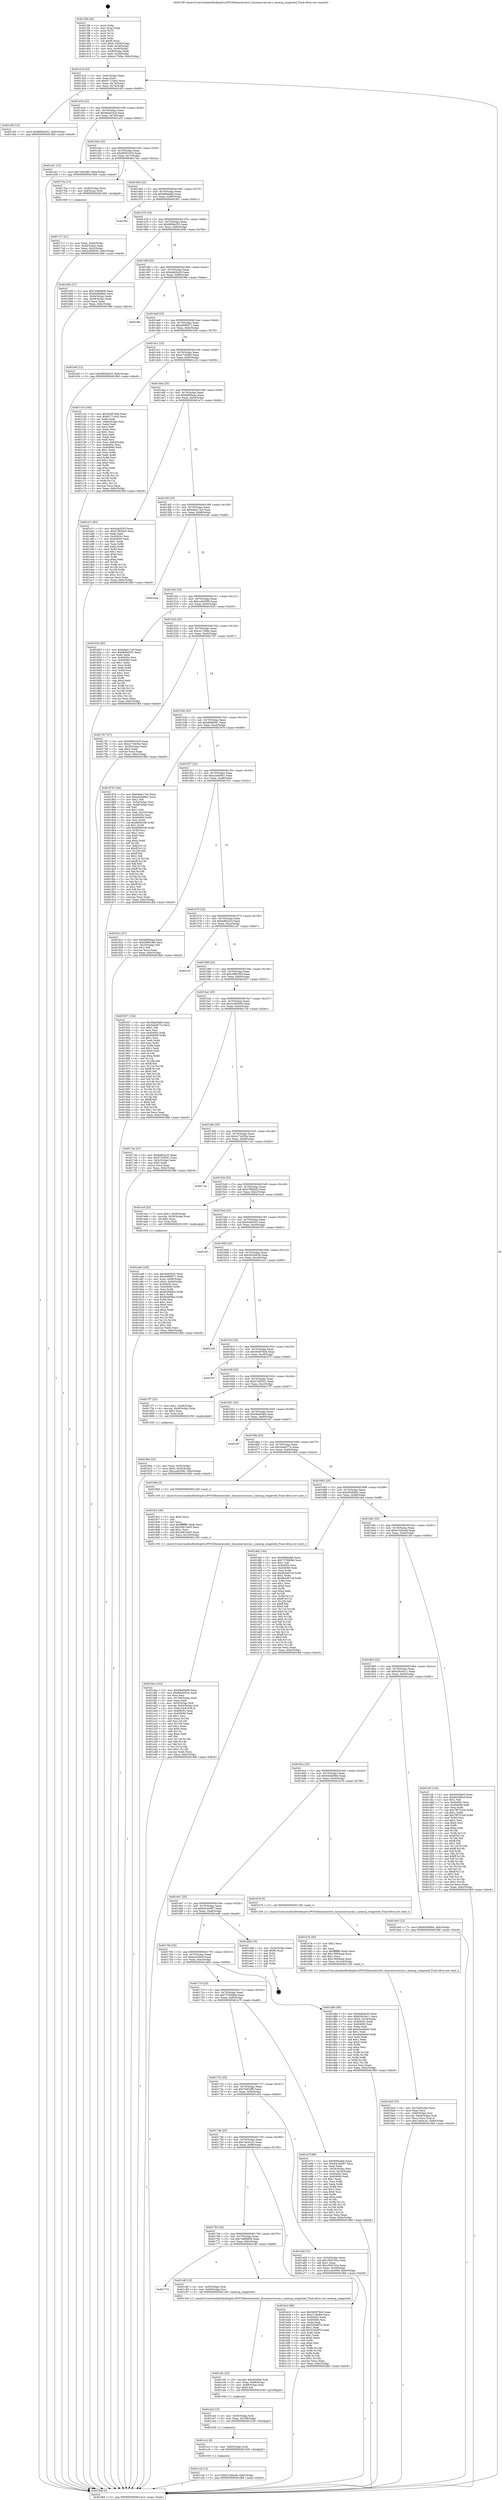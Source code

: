 digraph "0x4013f0" {
  label = "0x4013f0 (/mnt/c/Users/mathe/Desktop/tcc/POCII/binaries/extr_linuxmmvmscan.c_memcg_congested_Final-ollvm.out::main(0))"
  labelloc = "t"
  node[shape=record]

  Entry [label="",width=0.3,height=0.3,shape=circle,fillcolor=black,style=filled]
  "0x40141d" [label="{
     0x40141d [23]\l
     | [instrs]\l
     &nbsp;&nbsp;0x40141d \<+3\>: mov -0x6c(%rbp),%eax\l
     &nbsp;&nbsp;0x401420 \<+2\>: mov %eax,%ecx\l
     &nbsp;&nbsp;0x401422 \<+6\>: sub $0x81715442,%ecx\l
     &nbsp;&nbsp;0x401428 \<+3\>: mov %eax,-0x70(%rbp)\l
     &nbsp;&nbsp;0x40142b \<+3\>: mov %ecx,-0x74(%rbp)\l
     &nbsp;&nbsp;0x40142e \<+6\>: je 0000000000401c83 \<main+0x893\>\l
  }"]
  "0x401c83" [label="{
     0x401c83 [12]\l
     | [instrs]\l
     &nbsp;&nbsp;0x401c83 \<+7\>: movl $0x9808a552,-0x6c(%rbp)\l
     &nbsp;&nbsp;0x401c8a \<+5\>: jmp 0000000000401fb8 \<main+0xbc8\>\l
  }"]
  "0x401434" [label="{
     0x401434 [22]\l
     | [instrs]\l
     &nbsp;&nbsp;0x401434 \<+5\>: jmp 0000000000401439 \<main+0x49\>\l
     &nbsp;&nbsp;0x401439 \<+3\>: mov -0x70(%rbp),%eax\l
     &nbsp;&nbsp;0x40143c \<+5\>: sub $0x8ded35cd,%eax\l
     &nbsp;&nbsp;0x401441 \<+3\>: mov %eax,-0x78(%rbp)\l
     &nbsp;&nbsp;0x401444 \<+6\>: je 0000000000401a51 \<main+0x661\>\l
  }"]
  Exit [label="",width=0.3,height=0.3,shape=circle,fillcolor=black,style=filled,peripheries=2]
  "0x401a51" [label="{
     0x401a51 [12]\l
     | [instrs]\l
     &nbsp;&nbsp;0x401a51 \<+7\>: movl $0x7b832ff5,-0x6c(%rbp)\l
     &nbsp;&nbsp;0x401a58 \<+5\>: jmp 0000000000401fb8 \<main+0xbc8\>\l
  }"]
  "0x40144a" [label="{
     0x40144a [22]\l
     | [instrs]\l
     &nbsp;&nbsp;0x40144a \<+5\>: jmp 000000000040144f \<main+0x5f\>\l
     &nbsp;&nbsp;0x40144f \<+3\>: mov -0x70(%rbp),%eax\l
     &nbsp;&nbsp;0x401452 \<+5\>: sub $0x90001025,%eax\l
     &nbsp;&nbsp;0x401457 \<+3\>: mov %eax,-0x7c(%rbp)\l
     &nbsp;&nbsp;0x40145a \<+6\>: je 00000000004017ba \<main+0x3ca\>\l
  }"]
  "0x401ccb" [label="{
     0x401ccb [12]\l
     | [instrs]\l
     &nbsp;&nbsp;0x401ccb \<+7\>: movl $0x613d5ea6,-0x6c(%rbp)\l
     &nbsp;&nbsp;0x401cd2 \<+5\>: jmp 0000000000401fb8 \<main+0xbc8\>\l
  }"]
  "0x4017ba" [label="{
     0x4017ba [13]\l
     | [instrs]\l
     &nbsp;&nbsp;0x4017ba \<+4\>: mov -0x40(%rbp),%rax\l
     &nbsp;&nbsp;0x4017be \<+4\>: mov 0x8(%rax),%rdi\l
     &nbsp;&nbsp;0x4017c2 \<+5\>: call 0000000000401060 \<atoi@plt\>\l
     | [calls]\l
     &nbsp;&nbsp;0x401060 \{1\} (unknown)\l
  }"]
  "0x401460" [label="{
     0x401460 [22]\l
     | [instrs]\l
     &nbsp;&nbsp;0x401460 \<+5\>: jmp 0000000000401465 \<main+0x75\>\l
     &nbsp;&nbsp;0x401465 \<+3\>: mov -0x70(%rbp),%eax\l
     &nbsp;&nbsp;0x401468 \<+5\>: sub $0x9084afab,%eax\l
     &nbsp;&nbsp;0x40146d \<+3\>: mov %eax,-0x80(%rbp)\l
     &nbsp;&nbsp;0x401470 \<+6\>: je 0000000000401fb1 \<main+0xbc1\>\l
  }"]
  "0x401cc2" [label="{
     0x401cc2 [9]\l
     | [instrs]\l
     &nbsp;&nbsp;0x401cc2 \<+4\>: mov -0x60(%rbp),%rdi\l
     &nbsp;&nbsp;0x401cc6 \<+5\>: call 0000000000401030 \<free@plt\>\l
     | [calls]\l
     &nbsp;&nbsp;0x401030 \{1\} (unknown)\l
  }"]
  "0x401fb1" [label="{
     0x401fb1\l
  }", style=dashed]
  "0x401476" [label="{
     0x401476 [25]\l
     | [instrs]\l
     &nbsp;&nbsp;0x401476 \<+5\>: jmp 000000000040147b \<main+0x8b\>\l
     &nbsp;&nbsp;0x40147b \<+3\>: mov -0x70(%rbp),%eax\l
     &nbsp;&nbsp;0x40147e \<+5\>: sub $0x9808a552,%eax\l
     &nbsp;&nbsp;0x401483 \<+6\>: mov %eax,-0x84(%rbp)\l
     &nbsp;&nbsp;0x401489 \<+6\>: je 0000000000401b5b \<main+0x76b\>\l
  }"]
  "0x401cb3" [label="{
     0x401cb3 [15]\l
     | [instrs]\l
     &nbsp;&nbsp;0x401cb3 \<+4\>: mov -0x50(%rbp),%rdi\l
     &nbsp;&nbsp;0x401cb7 \<+6\>: mov %eax,-0x108(%rbp)\l
     &nbsp;&nbsp;0x401cbd \<+5\>: call 0000000000401030 \<free@plt\>\l
     | [calls]\l
     &nbsp;&nbsp;0x401030 \{1\} (unknown)\l
  }"]
  "0x401b5b" [label="{
     0x401b5b [27]\l
     | [instrs]\l
     &nbsp;&nbsp;0x401b5b \<+5\>: mov $0x7ed96808,%eax\l
     &nbsp;&nbsp;0x401b60 \<+5\>: mov $0x6448d8b0,%ecx\l
     &nbsp;&nbsp;0x401b65 \<+3\>: mov -0x64(%rbp),%edx\l
     &nbsp;&nbsp;0x401b68 \<+3\>: cmp -0x58(%rbp),%edx\l
     &nbsp;&nbsp;0x401b6b \<+3\>: cmovl %ecx,%eax\l
     &nbsp;&nbsp;0x401b6e \<+3\>: mov %eax,-0x6c(%rbp)\l
     &nbsp;&nbsp;0x401b71 \<+5\>: jmp 0000000000401fb8 \<main+0xbc8\>\l
  }"]
  "0x40148f" [label="{
     0x40148f [25]\l
     | [instrs]\l
     &nbsp;&nbsp;0x40148f \<+5\>: jmp 0000000000401494 \<main+0xa4\>\l
     &nbsp;&nbsp;0x401494 \<+3\>: mov -0x70(%rbp),%eax\l
     &nbsp;&nbsp;0x401497 \<+5\>: sub $0x9a82fa30,%eax\l
     &nbsp;&nbsp;0x40149c \<+6\>: mov %eax,-0x88(%rbp)\l
     &nbsp;&nbsp;0x4014a2 \<+6\>: je 0000000000401f9e \<main+0xbae\>\l
  }"]
  "0x401c9c" [label="{
     0x401c9c [23]\l
     | [instrs]\l
     &nbsp;&nbsp;0x401c9c \<+10\>: movabs $0x4020b6,%rdi\l
     &nbsp;&nbsp;0x401ca6 \<+3\>: mov %eax,-0x68(%rbp)\l
     &nbsp;&nbsp;0x401ca9 \<+3\>: mov -0x68(%rbp),%esi\l
     &nbsp;&nbsp;0x401cac \<+2\>: mov $0x0,%al\l
     &nbsp;&nbsp;0x401cae \<+5\>: call 0000000000401040 \<printf@plt\>\l
     | [calls]\l
     &nbsp;&nbsp;0x401040 \{1\} (unknown)\l
  }"]
  "0x401f9e" [label="{
     0x401f9e\l
  }", style=dashed]
  "0x4014a8" [label="{
     0x4014a8 [25]\l
     | [instrs]\l
     &nbsp;&nbsp;0x4014a8 \<+5\>: jmp 00000000004014ad \<main+0xbd\>\l
     &nbsp;&nbsp;0x4014ad \<+3\>: mov -0x70(%rbp),%eax\l
     &nbsp;&nbsp;0x4014b0 \<+5\>: sub $0xa0f06971,%eax\l
     &nbsp;&nbsp;0x4014b5 \<+6\>: mov %eax,-0x8c(%rbp)\l
     &nbsp;&nbsp;0x4014bb \<+6\>: je 0000000000401b4f \<main+0x75f\>\l
  }"]
  "0x40177d" [label="{
     0x40177d\l
  }", style=dashed]
  "0x401b4f" [label="{
     0x401b4f [12]\l
     | [instrs]\l
     &nbsp;&nbsp;0x401b4f \<+7\>: movl $0x9808a552,-0x6c(%rbp)\l
     &nbsp;&nbsp;0x401b56 \<+5\>: jmp 0000000000401fb8 \<main+0xbc8\>\l
  }"]
  "0x4014c1" [label="{
     0x4014c1 [25]\l
     | [instrs]\l
     &nbsp;&nbsp;0x4014c1 \<+5\>: jmp 00000000004014c6 \<main+0xd6\>\l
     &nbsp;&nbsp;0x4014c6 \<+3\>: mov -0x70(%rbp),%eax\l
     &nbsp;&nbsp;0x4014c9 \<+5\>: sub $0xa719ef64,%eax\l
     &nbsp;&nbsp;0x4014ce \<+6\>: mov %eax,-0x90(%rbp)\l
     &nbsp;&nbsp;0x4014d4 \<+6\>: je 0000000000401c1b \<main+0x82b\>\l
  }"]
  "0x401c8f" [label="{
     0x401c8f [13]\l
     | [instrs]\l
     &nbsp;&nbsp;0x401c8f \<+4\>: mov -0x50(%rbp),%rdi\l
     &nbsp;&nbsp;0x401c93 \<+4\>: mov -0x60(%rbp),%rsi\l
     &nbsp;&nbsp;0x401c97 \<+5\>: call 00000000004013e0 \<memcg_congested\>\l
     | [calls]\l
     &nbsp;&nbsp;0x4013e0 \{1\} (/mnt/c/Users/mathe/Desktop/tcc/POCII/binaries/extr_linuxmmvmscan.c_memcg_congested_Final-ollvm.out::memcg_congested)\l
  }"]
  "0x401c1b" [label="{
     0x401c1b [104]\l
     | [instrs]\l
     &nbsp;&nbsp;0x401c1b \<+5\>: mov $0x563878d4,%eax\l
     &nbsp;&nbsp;0x401c20 \<+5\>: mov $0x81715442,%ecx\l
     &nbsp;&nbsp;0x401c25 \<+2\>: xor %edx,%edx\l
     &nbsp;&nbsp;0x401c27 \<+3\>: mov -0x64(%rbp),%esi\l
     &nbsp;&nbsp;0x401c2a \<+2\>: mov %edx,%edi\l
     &nbsp;&nbsp;0x401c2c \<+2\>: sub %esi,%edi\l
     &nbsp;&nbsp;0x401c2e \<+2\>: mov %edx,%esi\l
     &nbsp;&nbsp;0x401c30 \<+3\>: sub $0x1,%esi\l
     &nbsp;&nbsp;0x401c33 \<+2\>: add %esi,%edi\l
     &nbsp;&nbsp;0x401c35 \<+2\>: mov %edx,%esi\l
     &nbsp;&nbsp;0x401c37 \<+2\>: sub %edi,%esi\l
     &nbsp;&nbsp;0x401c39 \<+3\>: mov %esi,-0x64(%rbp)\l
     &nbsp;&nbsp;0x401c3c \<+7\>: mov 0x40405c,%esi\l
     &nbsp;&nbsp;0x401c43 \<+7\>: mov 0x404060,%edi\l
     &nbsp;&nbsp;0x401c4a \<+3\>: sub $0x1,%edx\l
     &nbsp;&nbsp;0x401c4d \<+3\>: mov %esi,%r8d\l
     &nbsp;&nbsp;0x401c50 \<+3\>: add %edx,%r8d\l
     &nbsp;&nbsp;0x401c53 \<+4\>: imul %r8d,%esi\l
     &nbsp;&nbsp;0x401c57 \<+3\>: and $0x1,%esi\l
     &nbsp;&nbsp;0x401c5a \<+3\>: cmp $0x0,%esi\l
     &nbsp;&nbsp;0x401c5d \<+4\>: sete %r9b\l
     &nbsp;&nbsp;0x401c61 \<+3\>: cmp $0xa,%edi\l
     &nbsp;&nbsp;0x401c64 \<+4\>: setl %r10b\l
     &nbsp;&nbsp;0x401c68 \<+3\>: mov %r9b,%r11b\l
     &nbsp;&nbsp;0x401c6b \<+3\>: and %r10b,%r11b\l
     &nbsp;&nbsp;0x401c6e \<+3\>: xor %r10b,%r9b\l
     &nbsp;&nbsp;0x401c71 \<+3\>: or %r9b,%r11b\l
     &nbsp;&nbsp;0x401c74 \<+4\>: test $0x1,%r11b\l
     &nbsp;&nbsp;0x401c78 \<+3\>: cmovne %ecx,%eax\l
     &nbsp;&nbsp;0x401c7b \<+3\>: mov %eax,-0x6c(%rbp)\l
     &nbsp;&nbsp;0x401c7e \<+5\>: jmp 0000000000401fb8 \<main+0xbc8\>\l
  }"]
  "0x4014da" [label="{
     0x4014da [25]\l
     | [instrs]\l
     &nbsp;&nbsp;0x4014da \<+5\>: jmp 00000000004014df \<main+0xef\>\l
     &nbsp;&nbsp;0x4014df \<+3\>: mov -0x70(%rbp),%eax\l
     &nbsp;&nbsp;0x4014e2 \<+5\>: sub $0xb6f59aaa,%eax\l
     &nbsp;&nbsp;0x4014e7 \<+6\>: mov %eax,-0x94(%rbp)\l
     &nbsp;&nbsp;0x4014ed \<+6\>: je 0000000000401a7c \<main+0x68c\>\l
  }"]
  "0x401764" [label="{
     0x401764 [25]\l
     | [instrs]\l
     &nbsp;&nbsp;0x401764 \<+5\>: jmp 0000000000401769 \<main+0x379\>\l
     &nbsp;&nbsp;0x401769 \<+3\>: mov -0x70(%rbp),%eax\l
     &nbsp;&nbsp;0x40176c \<+5\>: sub $0x7ed96808,%eax\l
     &nbsp;&nbsp;0x401771 \<+6\>: mov %eax,-0xfc(%rbp)\l
     &nbsp;&nbsp;0x401777 \<+6\>: je 0000000000401c8f \<main+0x89f\>\l
  }"]
  "0x401a7c" [label="{
     0x401a7c [83]\l
     | [instrs]\l
     &nbsp;&nbsp;0x401a7c \<+5\>: mov $0x4c8cf243,%eax\l
     &nbsp;&nbsp;0x401a81 \<+5\>: mov $0x47f820d3,%ecx\l
     &nbsp;&nbsp;0x401a86 \<+2\>: xor %edx,%edx\l
     &nbsp;&nbsp;0x401a88 \<+7\>: mov 0x40405c,%esi\l
     &nbsp;&nbsp;0x401a8f \<+7\>: mov 0x404060,%edi\l
     &nbsp;&nbsp;0x401a96 \<+3\>: sub $0x1,%edx\l
     &nbsp;&nbsp;0x401a99 \<+3\>: mov %esi,%r8d\l
     &nbsp;&nbsp;0x401a9c \<+3\>: add %edx,%r8d\l
     &nbsp;&nbsp;0x401a9f \<+4\>: imul %r8d,%esi\l
     &nbsp;&nbsp;0x401aa3 \<+3\>: and $0x1,%esi\l
     &nbsp;&nbsp;0x401aa6 \<+3\>: cmp $0x0,%esi\l
     &nbsp;&nbsp;0x401aa9 \<+4\>: sete %r9b\l
     &nbsp;&nbsp;0x401aad \<+3\>: cmp $0xa,%edi\l
     &nbsp;&nbsp;0x401ab0 \<+4\>: setl %r10b\l
     &nbsp;&nbsp;0x401ab4 \<+3\>: mov %r9b,%r11b\l
     &nbsp;&nbsp;0x401ab7 \<+3\>: and %r10b,%r11b\l
     &nbsp;&nbsp;0x401aba \<+3\>: xor %r10b,%r9b\l
     &nbsp;&nbsp;0x401abd \<+3\>: or %r9b,%r11b\l
     &nbsp;&nbsp;0x401ac0 \<+4\>: test $0x1,%r11b\l
     &nbsp;&nbsp;0x401ac4 \<+3\>: cmovne %ecx,%eax\l
     &nbsp;&nbsp;0x401ac7 \<+3\>: mov %eax,-0x6c(%rbp)\l
     &nbsp;&nbsp;0x401aca \<+5\>: jmp 0000000000401fb8 \<main+0xbc8\>\l
  }"]
  "0x4014f3" [label="{
     0x4014f3 [25]\l
     | [instrs]\l
     &nbsp;&nbsp;0x4014f3 \<+5\>: jmp 00000000004014f8 \<main+0x108\>\l
     &nbsp;&nbsp;0x4014f8 \<+3\>: mov -0x70(%rbp),%eax\l
     &nbsp;&nbsp;0x4014fb \<+5\>: sub $0xbdeb17a0,%eax\l
     &nbsp;&nbsp;0x401500 \<+6\>: mov %eax,-0x98(%rbp)\l
     &nbsp;&nbsp;0x401506 \<+6\>: je 0000000000401eeb \<main+0xafb\>\l
  }"]
  "0x401bc3" [label="{
     0x401bc3 [88]\l
     | [instrs]\l
     &nbsp;&nbsp;0x401bc3 \<+5\>: mov $0x563878d4,%eax\l
     &nbsp;&nbsp;0x401bc8 \<+5\>: mov $0xa719ef64,%ecx\l
     &nbsp;&nbsp;0x401bcd \<+7\>: mov 0x40405c,%edx\l
     &nbsp;&nbsp;0x401bd4 \<+7\>: mov 0x404060,%esi\l
     &nbsp;&nbsp;0x401bdb \<+2\>: mov %edx,%edi\l
     &nbsp;&nbsp;0x401bdd \<+6\>: sub $0x525b8f76,%edi\l
     &nbsp;&nbsp;0x401be3 \<+3\>: sub $0x1,%edi\l
     &nbsp;&nbsp;0x401be6 \<+6\>: add $0x525b8f76,%edi\l
     &nbsp;&nbsp;0x401bec \<+3\>: imul %edi,%edx\l
     &nbsp;&nbsp;0x401bef \<+3\>: and $0x1,%edx\l
     &nbsp;&nbsp;0x401bf2 \<+3\>: cmp $0x0,%edx\l
     &nbsp;&nbsp;0x401bf5 \<+4\>: sete %r8b\l
     &nbsp;&nbsp;0x401bf9 \<+3\>: cmp $0xa,%esi\l
     &nbsp;&nbsp;0x401bfc \<+4\>: setl %r9b\l
     &nbsp;&nbsp;0x401c00 \<+3\>: mov %r8b,%r10b\l
     &nbsp;&nbsp;0x401c03 \<+3\>: and %r9b,%r10b\l
     &nbsp;&nbsp;0x401c06 \<+3\>: xor %r9b,%r8b\l
     &nbsp;&nbsp;0x401c09 \<+3\>: or %r8b,%r10b\l
     &nbsp;&nbsp;0x401c0c \<+4\>: test $0x1,%r10b\l
     &nbsp;&nbsp;0x401c10 \<+3\>: cmovne %ecx,%eax\l
     &nbsp;&nbsp;0x401c13 \<+3\>: mov %eax,-0x6c(%rbp)\l
     &nbsp;&nbsp;0x401c16 \<+5\>: jmp 0000000000401fb8 \<main+0xbc8\>\l
  }"]
  "0x401eeb" [label="{
     0x401eeb\l
  }", style=dashed]
  "0x40150c" [label="{
     0x40150c [25]\l
     | [instrs]\l
     &nbsp;&nbsp;0x40150c \<+5\>: jmp 0000000000401511 \<main+0x121\>\l
     &nbsp;&nbsp;0x401511 \<+3\>: mov -0x70(%rbp),%eax\l
     &nbsp;&nbsp;0x401514 \<+5\>: sub $0xcceb3090,%eax\l
     &nbsp;&nbsp;0x401519 \<+6\>: mov %eax,-0x9c(%rbp)\l
     &nbsp;&nbsp;0x40151f \<+6\>: je 0000000000401825 \<main+0x435\>\l
  }"]
  "0x401ba3" [label="{
     0x401ba3 [32]\l
     | [instrs]\l
     &nbsp;&nbsp;0x401ba3 \<+6\>: mov -0x104(%rbp),%ecx\l
     &nbsp;&nbsp;0x401ba9 \<+3\>: imul %eax,%ecx\l
     &nbsp;&nbsp;0x401bac \<+4\>: mov -0x60(%rbp),%rsi\l
     &nbsp;&nbsp;0x401bb0 \<+4\>: movslq -0x64(%rbp),%rdi\l
     &nbsp;&nbsp;0x401bb4 \<+3\>: mov %ecx,(%rsi,%rdi,4)\l
     &nbsp;&nbsp;0x401bb7 \<+7\>: movl $0x7eb3e1fc,-0x6c(%rbp)\l
     &nbsp;&nbsp;0x401bbe \<+5\>: jmp 0000000000401fb8 \<main+0xbc8\>\l
  }"]
  "0x401825" [label="{
     0x401825 [83]\l
     | [instrs]\l
     &nbsp;&nbsp;0x401825 \<+5\>: mov $0xbdeb17a0,%eax\l
     &nbsp;&nbsp;0x40182a \<+5\>: mov $0xdb8ef391,%ecx\l
     &nbsp;&nbsp;0x40182f \<+2\>: xor %edx,%edx\l
     &nbsp;&nbsp;0x401831 \<+7\>: mov 0x40405c,%esi\l
     &nbsp;&nbsp;0x401838 \<+7\>: mov 0x404060,%edi\l
     &nbsp;&nbsp;0x40183f \<+3\>: sub $0x1,%edx\l
     &nbsp;&nbsp;0x401842 \<+3\>: mov %esi,%r8d\l
     &nbsp;&nbsp;0x401845 \<+3\>: add %edx,%r8d\l
     &nbsp;&nbsp;0x401848 \<+4\>: imul %r8d,%esi\l
     &nbsp;&nbsp;0x40184c \<+3\>: and $0x1,%esi\l
     &nbsp;&nbsp;0x40184f \<+3\>: cmp $0x0,%esi\l
     &nbsp;&nbsp;0x401852 \<+4\>: sete %r9b\l
     &nbsp;&nbsp;0x401856 \<+3\>: cmp $0xa,%edi\l
     &nbsp;&nbsp;0x401859 \<+4\>: setl %r10b\l
     &nbsp;&nbsp;0x40185d \<+3\>: mov %r9b,%r11b\l
     &nbsp;&nbsp;0x401860 \<+3\>: and %r10b,%r11b\l
     &nbsp;&nbsp;0x401863 \<+3\>: xor %r10b,%r9b\l
     &nbsp;&nbsp;0x401866 \<+3\>: or %r9b,%r11b\l
     &nbsp;&nbsp;0x401869 \<+4\>: test $0x1,%r11b\l
     &nbsp;&nbsp;0x40186d \<+3\>: cmovne %ecx,%eax\l
     &nbsp;&nbsp;0x401870 \<+3\>: mov %eax,-0x6c(%rbp)\l
     &nbsp;&nbsp;0x401873 \<+5\>: jmp 0000000000401fb8 \<main+0xbc8\>\l
  }"]
  "0x401525" [label="{
     0x401525 [25]\l
     | [instrs]\l
     &nbsp;&nbsp;0x401525 \<+5\>: jmp 000000000040152a \<main+0x13a\>\l
     &nbsp;&nbsp;0x40152a \<+3\>: mov -0x70(%rbp),%eax\l
     &nbsp;&nbsp;0x40152d \<+5\>: sub $0xce176fde,%eax\l
     &nbsp;&nbsp;0x401532 \<+6\>: mov %eax,-0xa0(%rbp)\l
     &nbsp;&nbsp;0x401538 \<+6\>: je 0000000000401787 \<main+0x397\>\l
  }"]
  "0x401b7b" [label="{
     0x401b7b [40]\l
     | [instrs]\l
     &nbsp;&nbsp;0x401b7b \<+5\>: mov $0x2,%ecx\l
     &nbsp;&nbsp;0x401b80 \<+1\>: cltd\l
     &nbsp;&nbsp;0x401b81 \<+2\>: idiv %ecx\l
     &nbsp;&nbsp;0x401b83 \<+6\>: imul $0xfffffffe,%edx,%ecx\l
     &nbsp;&nbsp;0x401b89 \<+6\>: add $0x15694ead,%ecx\l
     &nbsp;&nbsp;0x401b8f \<+3\>: add $0x1,%ecx\l
     &nbsp;&nbsp;0x401b92 \<+6\>: sub $0x15694ead,%ecx\l
     &nbsp;&nbsp;0x401b98 \<+6\>: mov %ecx,-0x104(%rbp)\l
     &nbsp;&nbsp;0x401b9e \<+5\>: call 0000000000401160 \<next_i\>\l
     | [calls]\l
     &nbsp;&nbsp;0x401160 \{1\} (/mnt/c/Users/mathe/Desktop/tcc/POCII/binaries/extr_linuxmmvmscan.c_memcg_congested_Final-ollvm.out::next_i)\l
  }"]
  "0x401787" [label="{
     0x401787 [27]\l
     | [instrs]\l
     &nbsp;&nbsp;0x401787 \<+5\>: mov $0x90001025,%eax\l
     &nbsp;&nbsp;0x40178c \<+5\>: mov $0x4174935e,%ecx\l
     &nbsp;&nbsp;0x401791 \<+3\>: mov -0x30(%rbp),%edx\l
     &nbsp;&nbsp;0x401794 \<+3\>: cmp $0x2,%edx\l
     &nbsp;&nbsp;0x401797 \<+3\>: cmovne %ecx,%eax\l
     &nbsp;&nbsp;0x40179a \<+3\>: mov %eax,-0x6c(%rbp)\l
     &nbsp;&nbsp;0x40179d \<+5\>: jmp 0000000000401fb8 \<main+0xbc8\>\l
  }"]
  "0x40153e" [label="{
     0x40153e [25]\l
     | [instrs]\l
     &nbsp;&nbsp;0x40153e \<+5\>: jmp 0000000000401543 \<main+0x153\>\l
     &nbsp;&nbsp;0x401543 \<+3\>: mov -0x70(%rbp),%eax\l
     &nbsp;&nbsp;0x401546 \<+5\>: sub $0xdb8ef391,%eax\l
     &nbsp;&nbsp;0x40154b \<+6\>: mov %eax,-0xa4(%rbp)\l
     &nbsp;&nbsp;0x401551 \<+6\>: je 0000000000401878 \<main+0x488\>\l
  }"]
  "0x401fb8" [label="{
     0x401fb8 [5]\l
     | [instrs]\l
     &nbsp;&nbsp;0x401fb8 \<+5\>: jmp 000000000040141d \<main+0x2d\>\l
  }"]
  "0x4013f0" [label="{
     0x4013f0 [45]\l
     | [instrs]\l
     &nbsp;&nbsp;0x4013f0 \<+1\>: push %rbp\l
     &nbsp;&nbsp;0x4013f1 \<+3\>: mov %rsp,%rbp\l
     &nbsp;&nbsp;0x4013f4 \<+2\>: push %r15\l
     &nbsp;&nbsp;0x4013f6 \<+2\>: push %r14\l
     &nbsp;&nbsp;0x4013f8 \<+2\>: push %r12\l
     &nbsp;&nbsp;0x4013fa \<+1\>: push %rbx\l
     &nbsp;&nbsp;0x4013fb \<+7\>: sub $0xf0,%rsp\l
     &nbsp;&nbsp;0x401402 \<+7\>: movl $0x0,-0x34(%rbp)\l
     &nbsp;&nbsp;0x401409 \<+3\>: mov %edi,-0x38(%rbp)\l
     &nbsp;&nbsp;0x40140c \<+4\>: mov %rsi,-0x40(%rbp)\l
     &nbsp;&nbsp;0x401410 \<+3\>: mov -0x38(%rbp),%edi\l
     &nbsp;&nbsp;0x401413 \<+3\>: mov %edi,-0x30(%rbp)\l
     &nbsp;&nbsp;0x401416 \<+7\>: movl $0xce176fde,-0x6c(%rbp)\l
  }"]
  "0x4017c7" [label="{
     0x4017c7 [21]\l
     | [instrs]\l
     &nbsp;&nbsp;0x4017c7 \<+3\>: mov %eax,-0x44(%rbp)\l
     &nbsp;&nbsp;0x4017ca \<+3\>: mov -0x44(%rbp),%eax\l
     &nbsp;&nbsp;0x4017cd \<+3\>: mov %eax,-0x2c(%rbp)\l
     &nbsp;&nbsp;0x4017d0 \<+7\>: movl $0x2cd50030,-0x6c(%rbp)\l
     &nbsp;&nbsp;0x4017d7 \<+5\>: jmp 0000000000401fb8 \<main+0xbc8\>\l
  }"]
  "0x401ae6" [label="{
     0x401ae6 [105]\l
     | [instrs]\l
     &nbsp;&nbsp;0x401ae6 \<+5\>: mov $0x4c8cf243,%ecx\l
     &nbsp;&nbsp;0x401aeb \<+5\>: mov $0xa0f06971,%edx\l
     &nbsp;&nbsp;0x401af0 \<+4\>: mov %rax,-0x60(%rbp)\l
     &nbsp;&nbsp;0x401af4 \<+7\>: movl $0x0,-0x64(%rbp)\l
     &nbsp;&nbsp;0x401afb \<+7\>: mov 0x40405c,%esi\l
     &nbsp;&nbsp;0x401b02 \<+8\>: mov 0x404060,%r8d\l
     &nbsp;&nbsp;0x401b0a \<+3\>: mov %esi,%r9d\l
     &nbsp;&nbsp;0x401b0d \<+7\>: add $0x83490fe2,%r9d\l
     &nbsp;&nbsp;0x401b14 \<+4\>: sub $0x1,%r9d\l
     &nbsp;&nbsp;0x401b18 \<+7\>: sub $0x83490fe2,%r9d\l
     &nbsp;&nbsp;0x401b1f \<+4\>: imul %r9d,%esi\l
     &nbsp;&nbsp;0x401b23 \<+3\>: and $0x1,%esi\l
     &nbsp;&nbsp;0x401b26 \<+3\>: cmp $0x0,%esi\l
     &nbsp;&nbsp;0x401b29 \<+4\>: sete %r10b\l
     &nbsp;&nbsp;0x401b2d \<+4\>: cmp $0xa,%r8d\l
     &nbsp;&nbsp;0x401b31 \<+4\>: setl %r11b\l
     &nbsp;&nbsp;0x401b35 \<+3\>: mov %r10b,%bl\l
     &nbsp;&nbsp;0x401b38 \<+3\>: and %r11b,%bl\l
     &nbsp;&nbsp;0x401b3b \<+3\>: xor %r11b,%r10b\l
     &nbsp;&nbsp;0x401b3e \<+3\>: or %r10b,%bl\l
     &nbsp;&nbsp;0x401b41 \<+3\>: test $0x1,%bl\l
     &nbsp;&nbsp;0x401b44 \<+3\>: cmovne %edx,%ecx\l
     &nbsp;&nbsp;0x401b47 \<+3\>: mov %ecx,-0x6c(%rbp)\l
     &nbsp;&nbsp;0x401b4a \<+5\>: jmp 0000000000401fb8 \<main+0xbc8\>\l
  }"]
  "0x401878" [label="{
     0x401878 [164]\l
     | [instrs]\l
     &nbsp;&nbsp;0x401878 \<+5\>: mov $0xbdeb17a0,%eax\l
     &nbsp;&nbsp;0x40187d \<+5\>: mov $0xe2a0d9b1,%ecx\l
     &nbsp;&nbsp;0x401882 \<+2\>: mov $0x1,%dl\l
     &nbsp;&nbsp;0x401884 \<+3\>: mov -0x54(%rbp),%esi\l
     &nbsp;&nbsp;0x401887 \<+3\>: cmp -0x48(%rbp),%esi\l
     &nbsp;&nbsp;0x40188a \<+4\>: setl %dil\l
     &nbsp;&nbsp;0x40188e \<+4\>: and $0x1,%dil\l
     &nbsp;&nbsp;0x401892 \<+4\>: mov %dil,-0x25(%rbp)\l
     &nbsp;&nbsp;0x401896 \<+7\>: mov 0x40405c,%esi\l
     &nbsp;&nbsp;0x40189d \<+8\>: mov 0x404060,%r8d\l
     &nbsp;&nbsp;0x4018a5 \<+3\>: mov %esi,%r9d\l
     &nbsp;&nbsp;0x4018a8 \<+7\>: sub $0xfd9491f8,%r9d\l
     &nbsp;&nbsp;0x4018af \<+4\>: sub $0x1,%r9d\l
     &nbsp;&nbsp;0x4018b3 \<+7\>: add $0xfd9491f8,%r9d\l
     &nbsp;&nbsp;0x4018ba \<+4\>: imul %r9d,%esi\l
     &nbsp;&nbsp;0x4018be \<+3\>: and $0x1,%esi\l
     &nbsp;&nbsp;0x4018c1 \<+3\>: cmp $0x0,%esi\l
     &nbsp;&nbsp;0x4018c4 \<+4\>: sete %dil\l
     &nbsp;&nbsp;0x4018c8 \<+4\>: cmp $0xa,%r8d\l
     &nbsp;&nbsp;0x4018cc \<+4\>: setl %r10b\l
     &nbsp;&nbsp;0x4018d0 \<+3\>: mov %dil,%r11b\l
     &nbsp;&nbsp;0x4018d3 \<+4\>: xor $0xff,%r11b\l
     &nbsp;&nbsp;0x4018d7 \<+3\>: mov %r10b,%bl\l
     &nbsp;&nbsp;0x4018da \<+3\>: xor $0xff,%bl\l
     &nbsp;&nbsp;0x4018dd \<+3\>: xor $0x1,%dl\l
     &nbsp;&nbsp;0x4018e0 \<+3\>: mov %r11b,%r14b\l
     &nbsp;&nbsp;0x4018e3 \<+4\>: and $0xff,%r14b\l
     &nbsp;&nbsp;0x4018e7 \<+3\>: and %dl,%dil\l
     &nbsp;&nbsp;0x4018ea \<+3\>: mov %bl,%r15b\l
     &nbsp;&nbsp;0x4018ed \<+4\>: and $0xff,%r15b\l
     &nbsp;&nbsp;0x4018f1 \<+3\>: and %dl,%r10b\l
     &nbsp;&nbsp;0x4018f4 \<+3\>: or %dil,%r14b\l
     &nbsp;&nbsp;0x4018f7 \<+3\>: or %r10b,%r15b\l
     &nbsp;&nbsp;0x4018fa \<+3\>: xor %r15b,%r14b\l
     &nbsp;&nbsp;0x4018fd \<+3\>: or %bl,%r11b\l
     &nbsp;&nbsp;0x401900 \<+4\>: xor $0xff,%r11b\l
     &nbsp;&nbsp;0x401904 \<+3\>: or $0x1,%dl\l
     &nbsp;&nbsp;0x401907 \<+3\>: and %dl,%r11b\l
     &nbsp;&nbsp;0x40190a \<+3\>: or %r11b,%r14b\l
     &nbsp;&nbsp;0x40190d \<+4\>: test $0x1,%r14b\l
     &nbsp;&nbsp;0x401911 \<+3\>: cmovne %ecx,%eax\l
     &nbsp;&nbsp;0x401914 \<+3\>: mov %eax,-0x6c(%rbp)\l
     &nbsp;&nbsp;0x401917 \<+5\>: jmp 0000000000401fb8 \<main+0xbc8\>\l
  }"]
  "0x401557" [label="{
     0x401557 [25]\l
     | [instrs]\l
     &nbsp;&nbsp;0x401557 \<+5\>: jmp 000000000040155c \<main+0x16c\>\l
     &nbsp;&nbsp;0x40155c \<+3\>: mov -0x70(%rbp),%eax\l
     &nbsp;&nbsp;0x40155f \<+5\>: sub $0xe2a0d9b1,%eax\l
     &nbsp;&nbsp;0x401564 \<+6\>: mov %eax,-0xa8(%rbp)\l
     &nbsp;&nbsp;0x40156a \<+6\>: je 000000000040191c \<main+0x52c\>\l
  }"]
  "0x40174b" [label="{
     0x40174b [25]\l
     | [instrs]\l
     &nbsp;&nbsp;0x40174b \<+5\>: jmp 0000000000401750 \<main+0x360\>\l
     &nbsp;&nbsp;0x401750 \<+3\>: mov -0x70(%rbp),%eax\l
     &nbsp;&nbsp;0x401753 \<+5\>: sub $0x7eb3e1fc,%eax\l
     &nbsp;&nbsp;0x401758 \<+6\>: mov %eax,-0xf8(%rbp)\l
     &nbsp;&nbsp;0x40175e \<+6\>: je 0000000000401bc3 \<main+0x7d3\>\l
  }"]
  "0x40191c" [label="{
     0x40191c [27]\l
     | [instrs]\l
     &nbsp;&nbsp;0x40191c \<+5\>: mov $0xb6f59aaa,%eax\l
     &nbsp;&nbsp;0x401921 \<+5\>: mov $0x29881fb9,%ecx\l
     &nbsp;&nbsp;0x401926 \<+3\>: mov -0x25(%rbp),%dl\l
     &nbsp;&nbsp;0x401929 \<+3\>: test $0x1,%dl\l
     &nbsp;&nbsp;0x40192c \<+3\>: cmovne %ecx,%eax\l
     &nbsp;&nbsp;0x40192f \<+3\>: mov %eax,-0x6c(%rbp)\l
     &nbsp;&nbsp;0x401932 \<+5\>: jmp 0000000000401fb8 \<main+0xbc8\>\l
  }"]
  "0x401570" [label="{
     0x401570 [25]\l
     | [instrs]\l
     &nbsp;&nbsp;0x401570 \<+5\>: jmp 0000000000401575 \<main+0x185\>\l
     &nbsp;&nbsp;0x401575 \<+3\>: mov -0x70(%rbp),%eax\l
     &nbsp;&nbsp;0x401578 \<+5\>: sub $0xfa862e25,%eax\l
     &nbsp;&nbsp;0x40157d \<+6\>: mov %eax,-0xac(%rbp)\l
     &nbsp;&nbsp;0x401583 \<+6\>: je 0000000000401cd7 \<main+0x8e7\>\l
  }"]
  "0x401a5d" [label="{
     0x401a5d [31]\l
     | [instrs]\l
     &nbsp;&nbsp;0x401a5d \<+3\>: mov -0x54(%rbp),%eax\l
     &nbsp;&nbsp;0x401a60 \<+5\>: sub $0xc594742a,%eax\l
     &nbsp;&nbsp;0x401a65 \<+3\>: add $0x1,%eax\l
     &nbsp;&nbsp;0x401a68 \<+5\>: add $0xc594742a,%eax\l
     &nbsp;&nbsp;0x401a6d \<+3\>: mov %eax,-0x54(%rbp)\l
     &nbsp;&nbsp;0x401a70 \<+7\>: movl $0xcceb3090,-0x6c(%rbp)\l
     &nbsp;&nbsp;0x401a77 \<+5\>: jmp 0000000000401fb8 \<main+0xbc8\>\l
  }"]
  "0x401cd7" [label="{
     0x401cd7\l
  }", style=dashed]
  "0x401589" [label="{
     0x401589 [25]\l
     | [instrs]\l
     &nbsp;&nbsp;0x401589 \<+5\>: jmp 000000000040158e \<main+0x19e\>\l
     &nbsp;&nbsp;0x40158e \<+3\>: mov -0x70(%rbp),%eax\l
     &nbsp;&nbsp;0x401591 \<+5\>: sub $0x29881fb9,%eax\l
     &nbsp;&nbsp;0x401596 \<+6\>: mov %eax,-0xb0(%rbp)\l
     &nbsp;&nbsp;0x40159c \<+6\>: je 0000000000401937 \<main+0x547\>\l
  }"]
  "0x401732" [label="{
     0x401732 [25]\l
     | [instrs]\l
     &nbsp;&nbsp;0x401732 \<+5\>: jmp 0000000000401737 \<main+0x347\>\l
     &nbsp;&nbsp;0x401737 \<+3\>: mov -0x70(%rbp),%eax\l
     &nbsp;&nbsp;0x40173a \<+5\>: sub $0x7b832ff5,%eax\l
     &nbsp;&nbsp;0x40173f \<+6\>: mov %eax,-0xf4(%rbp)\l
     &nbsp;&nbsp;0x401745 \<+6\>: je 0000000000401a5d \<main+0x66d\>\l
  }"]
  "0x401937" [label="{
     0x401937 [134]\l
     | [instrs]\l
     &nbsp;&nbsp;0x401937 \<+5\>: mov $0x58a00df4,%eax\l
     &nbsp;&nbsp;0x40193c \<+5\>: mov $0x5ebe977a,%ecx\l
     &nbsp;&nbsp;0x401941 \<+2\>: mov $0x1,%dl\l
     &nbsp;&nbsp;0x401943 \<+2\>: xor %esi,%esi\l
     &nbsp;&nbsp;0x401945 \<+7\>: mov 0x40405c,%edi\l
     &nbsp;&nbsp;0x40194c \<+8\>: mov 0x404060,%r8d\l
     &nbsp;&nbsp;0x401954 \<+3\>: sub $0x1,%esi\l
     &nbsp;&nbsp;0x401957 \<+3\>: mov %edi,%r9d\l
     &nbsp;&nbsp;0x40195a \<+3\>: add %esi,%r9d\l
     &nbsp;&nbsp;0x40195d \<+4\>: imul %r9d,%edi\l
     &nbsp;&nbsp;0x401961 \<+3\>: and $0x1,%edi\l
     &nbsp;&nbsp;0x401964 \<+3\>: cmp $0x0,%edi\l
     &nbsp;&nbsp;0x401967 \<+4\>: sete %r10b\l
     &nbsp;&nbsp;0x40196b \<+4\>: cmp $0xa,%r8d\l
     &nbsp;&nbsp;0x40196f \<+4\>: setl %r11b\l
     &nbsp;&nbsp;0x401973 \<+3\>: mov %r10b,%bl\l
     &nbsp;&nbsp;0x401976 \<+3\>: xor $0xff,%bl\l
     &nbsp;&nbsp;0x401979 \<+3\>: mov %r11b,%r14b\l
     &nbsp;&nbsp;0x40197c \<+4\>: xor $0xff,%r14b\l
     &nbsp;&nbsp;0x401980 \<+3\>: xor $0x0,%dl\l
     &nbsp;&nbsp;0x401983 \<+3\>: mov %bl,%r15b\l
     &nbsp;&nbsp;0x401986 \<+4\>: and $0x0,%r15b\l
     &nbsp;&nbsp;0x40198a \<+3\>: and %dl,%r10b\l
     &nbsp;&nbsp;0x40198d \<+3\>: mov %r14b,%r12b\l
     &nbsp;&nbsp;0x401990 \<+4\>: and $0x0,%r12b\l
     &nbsp;&nbsp;0x401994 \<+3\>: and %dl,%r11b\l
     &nbsp;&nbsp;0x401997 \<+3\>: or %r10b,%r15b\l
     &nbsp;&nbsp;0x40199a \<+3\>: or %r11b,%r12b\l
     &nbsp;&nbsp;0x40199d \<+3\>: xor %r12b,%r15b\l
     &nbsp;&nbsp;0x4019a0 \<+3\>: or %r14b,%bl\l
     &nbsp;&nbsp;0x4019a3 \<+3\>: xor $0xff,%bl\l
     &nbsp;&nbsp;0x4019a6 \<+3\>: or $0x0,%dl\l
     &nbsp;&nbsp;0x4019a9 \<+2\>: and %dl,%bl\l
     &nbsp;&nbsp;0x4019ab \<+3\>: or %bl,%r15b\l
     &nbsp;&nbsp;0x4019ae \<+4\>: test $0x1,%r15b\l
     &nbsp;&nbsp;0x4019b2 \<+3\>: cmovne %ecx,%eax\l
     &nbsp;&nbsp;0x4019b5 \<+3\>: mov %eax,-0x6c(%rbp)\l
     &nbsp;&nbsp;0x4019b8 \<+5\>: jmp 0000000000401fb8 \<main+0xbc8\>\l
  }"]
  "0x4015a2" [label="{
     0x4015a2 [25]\l
     | [instrs]\l
     &nbsp;&nbsp;0x4015a2 \<+5\>: jmp 00000000004015a7 \<main+0x1b7\>\l
     &nbsp;&nbsp;0x4015a7 \<+3\>: mov -0x70(%rbp),%eax\l
     &nbsp;&nbsp;0x4015aa \<+5\>: sub $0x2cd50030,%eax\l
     &nbsp;&nbsp;0x4015af \<+6\>: mov %eax,-0xb4(%rbp)\l
     &nbsp;&nbsp;0x4015b5 \<+6\>: je 00000000004017dc \<main+0x3ec\>\l
  }"]
  "0x401e7f" [label="{
     0x401e7f [89]\l
     | [instrs]\l
     &nbsp;&nbsp;0x401e7f \<+5\>: mov $0x9084afab,%eax\l
     &nbsp;&nbsp;0x401e84 \<+5\>: mov $0x64c4e087,%ecx\l
     &nbsp;&nbsp;0x401e89 \<+2\>: xor %edx,%edx\l
     &nbsp;&nbsp;0x401e8b \<+3\>: mov -0x34(%rbp),%esi\l
     &nbsp;&nbsp;0x401e8e \<+3\>: mov %esi,-0x24(%rbp)\l
     &nbsp;&nbsp;0x401e91 \<+7\>: mov 0x40405c,%esi\l
     &nbsp;&nbsp;0x401e98 \<+7\>: mov 0x404060,%edi\l
     &nbsp;&nbsp;0x401e9f \<+3\>: sub $0x1,%edx\l
     &nbsp;&nbsp;0x401ea2 \<+3\>: mov %esi,%r8d\l
     &nbsp;&nbsp;0x401ea5 \<+3\>: add %edx,%r8d\l
     &nbsp;&nbsp;0x401ea8 \<+4\>: imul %r8d,%esi\l
     &nbsp;&nbsp;0x401eac \<+3\>: and $0x1,%esi\l
     &nbsp;&nbsp;0x401eaf \<+3\>: cmp $0x0,%esi\l
     &nbsp;&nbsp;0x401eb2 \<+4\>: sete %r9b\l
     &nbsp;&nbsp;0x401eb6 \<+3\>: cmp $0xa,%edi\l
     &nbsp;&nbsp;0x401eb9 \<+4\>: setl %r10b\l
     &nbsp;&nbsp;0x401ebd \<+3\>: mov %r9b,%r11b\l
     &nbsp;&nbsp;0x401ec0 \<+3\>: and %r10b,%r11b\l
     &nbsp;&nbsp;0x401ec3 \<+3\>: xor %r10b,%r9b\l
     &nbsp;&nbsp;0x401ec6 \<+3\>: or %r9b,%r11b\l
     &nbsp;&nbsp;0x401ec9 \<+4\>: test $0x1,%r11b\l
     &nbsp;&nbsp;0x401ecd \<+3\>: cmovne %ecx,%eax\l
     &nbsp;&nbsp;0x401ed0 \<+3\>: mov %eax,-0x6c(%rbp)\l
     &nbsp;&nbsp;0x401ed3 \<+5\>: jmp 0000000000401fb8 \<main+0xbc8\>\l
  }"]
  "0x4017dc" [label="{
     0x4017dc [27]\l
     | [instrs]\l
     &nbsp;&nbsp;0x4017dc \<+5\>: mov $0xfa862e25,%eax\l
     &nbsp;&nbsp;0x4017e1 \<+5\>: mov $0x57d3f341,%ecx\l
     &nbsp;&nbsp;0x4017e6 \<+3\>: mov -0x2c(%rbp),%edx\l
     &nbsp;&nbsp;0x4017e9 \<+3\>: cmp $0x0,%edx\l
     &nbsp;&nbsp;0x4017ec \<+3\>: cmove %ecx,%eax\l
     &nbsp;&nbsp;0x4017ef \<+3\>: mov %eax,-0x6c(%rbp)\l
     &nbsp;&nbsp;0x4017f2 \<+5\>: jmp 0000000000401fb8 \<main+0xbc8\>\l
  }"]
  "0x4015bb" [label="{
     0x4015bb [25]\l
     | [instrs]\l
     &nbsp;&nbsp;0x4015bb \<+5\>: jmp 00000000004015c0 \<main+0x1d0\>\l
     &nbsp;&nbsp;0x4015c0 \<+3\>: mov -0x70(%rbp),%eax\l
     &nbsp;&nbsp;0x4015c3 \<+5\>: sub $0x4174935e,%eax\l
     &nbsp;&nbsp;0x4015c8 \<+6\>: mov %eax,-0xb8(%rbp)\l
     &nbsp;&nbsp;0x4015ce \<+6\>: je 00000000004017a2 \<main+0x3b2\>\l
  }"]
  "0x401719" [label="{
     0x401719 [25]\l
     | [instrs]\l
     &nbsp;&nbsp;0x401719 \<+5\>: jmp 000000000040171e \<main+0x32e\>\l
     &nbsp;&nbsp;0x40171e \<+3\>: mov -0x70(%rbp),%eax\l
     &nbsp;&nbsp;0x401721 \<+5\>: sub $0x737846bb,%eax\l
     &nbsp;&nbsp;0x401726 \<+6\>: mov %eax,-0xf0(%rbp)\l
     &nbsp;&nbsp;0x40172c \<+6\>: je 0000000000401e7f \<main+0xa8f\>\l
  }"]
  "0x4017a2" [label="{
     0x4017a2\l
  }", style=dashed]
  "0x4015d4" [label="{
     0x4015d4 [25]\l
     | [instrs]\l
     &nbsp;&nbsp;0x4015d4 \<+5\>: jmp 00000000004015d9 \<main+0x1e9\>\l
     &nbsp;&nbsp;0x4015d9 \<+3\>: mov -0x70(%rbp),%eax\l
     &nbsp;&nbsp;0x4015dc \<+5\>: sub $0x47f820d3,%eax\l
     &nbsp;&nbsp;0x4015e1 \<+6\>: mov %eax,-0xbc(%rbp)\l
     &nbsp;&nbsp;0x4015e7 \<+6\>: je 0000000000401acf \<main+0x6df\>\l
  }"]
  "0x401d84" [label="{
     0x401d84 [95]\l
     | [instrs]\l
     &nbsp;&nbsp;0x401d84 \<+5\>: mov $0x9a82fa30,%eax\l
     &nbsp;&nbsp;0x401d89 \<+5\>: mov $0x626c0a11,%ecx\l
     &nbsp;&nbsp;0x401d8e \<+7\>: movl $0x0,-0x34(%rbp)\l
     &nbsp;&nbsp;0x401d95 \<+7\>: mov 0x40405c,%edx\l
     &nbsp;&nbsp;0x401d9c \<+7\>: mov 0x404060,%esi\l
     &nbsp;&nbsp;0x401da3 \<+2\>: mov %edx,%edi\l
     &nbsp;&nbsp;0x401da5 \<+6\>: add $0xa0a0ab40,%edi\l
     &nbsp;&nbsp;0x401dab \<+3\>: sub $0x1,%edi\l
     &nbsp;&nbsp;0x401dae \<+6\>: sub $0xa0a0ab40,%edi\l
     &nbsp;&nbsp;0x401db4 \<+3\>: imul %edi,%edx\l
     &nbsp;&nbsp;0x401db7 \<+3\>: and $0x1,%edx\l
     &nbsp;&nbsp;0x401dba \<+3\>: cmp $0x0,%edx\l
     &nbsp;&nbsp;0x401dbd \<+4\>: sete %r8b\l
     &nbsp;&nbsp;0x401dc1 \<+3\>: cmp $0xa,%esi\l
     &nbsp;&nbsp;0x401dc4 \<+4\>: setl %r9b\l
     &nbsp;&nbsp;0x401dc8 \<+3\>: mov %r8b,%r10b\l
     &nbsp;&nbsp;0x401dcb \<+3\>: and %r9b,%r10b\l
     &nbsp;&nbsp;0x401dce \<+3\>: xor %r9b,%r8b\l
     &nbsp;&nbsp;0x401dd1 \<+3\>: or %r8b,%r10b\l
     &nbsp;&nbsp;0x401dd4 \<+4\>: test $0x1,%r10b\l
     &nbsp;&nbsp;0x401dd8 \<+3\>: cmovne %ecx,%eax\l
     &nbsp;&nbsp;0x401ddb \<+3\>: mov %eax,-0x6c(%rbp)\l
     &nbsp;&nbsp;0x401dde \<+5\>: jmp 0000000000401fb8 \<main+0xbc8\>\l
  }"]
  "0x401acf" [label="{
     0x401acf [23]\l
     | [instrs]\l
     &nbsp;&nbsp;0x401acf \<+7\>: movl $0x1,-0x58(%rbp)\l
     &nbsp;&nbsp;0x401ad6 \<+4\>: movslq -0x58(%rbp),%rax\l
     &nbsp;&nbsp;0x401ada \<+4\>: shl $0x2,%rax\l
     &nbsp;&nbsp;0x401ade \<+3\>: mov %rax,%rdi\l
     &nbsp;&nbsp;0x401ae1 \<+5\>: call 0000000000401050 \<malloc@plt\>\l
     | [calls]\l
     &nbsp;&nbsp;0x401050 \{1\} (unknown)\l
  }"]
  "0x4015ed" [label="{
     0x4015ed [25]\l
     | [instrs]\l
     &nbsp;&nbsp;0x4015ed \<+5\>: jmp 00000000004015f2 \<main+0x202\>\l
     &nbsp;&nbsp;0x4015f2 \<+3\>: mov -0x70(%rbp),%eax\l
     &nbsp;&nbsp;0x4015f5 \<+5\>: sub $0x4c8cf243,%eax\l
     &nbsp;&nbsp;0x4015fa \<+6\>: mov %eax,-0xc0(%rbp)\l
     &nbsp;&nbsp;0x401600 \<+6\>: je 0000000000401f51 \<main+0xb61\>\l
  }"]
  "0x401700" [label="{
     0x401700 [25]\l
     | [instrs]\l
     &nbsp;&nbsp;0x401700 \<+5\>: jmp 0000000000401705 \<main+0x315\>\l
     &nbsp;&nbsp;0x401705 \<+3\>: mov -0x70(%rbp),%eax\l
     &nbsp;&nbsp;0x401708 \<+5\>: sub $0x6ce56bcf,%eax\l
     &nbsp;&nbsp;0x40170d \<+6\>: mov %eax,-0xec(%rbp)\l
     &nbsp;&nbsp;0x401713 \<+6\>: je 0000000000401d84 \<main+0x994\>\l
  }"]
  "0x401f51" [label="{
     0x401f51\l
  }", style=dashed]
  "0x401606" [label="{
     0x401606 [25]\l
     | [instrs]\l
     &nbsp;&nbsp;0x401606 \<+5\>: jmp 000000000040160b \<main+0x21b\>\l
     &nbsp;&nbsp;0x40160b \<+3\>: mov -0x70(%rbp),%eax\l
     &nbsp;&nbsp;0x40160e \<+5\>: sub $0x50240036,%eax\l
     &nbsp;&nbsp;0x401613 \<+6\>: mov %eax,-0xc4(%rbp)\l
     &nbsp;&nbsp;0x401619 \<+6\>: je 0000000000401ce3 \<main+0x8f3\>\l
  }"]
  "0x401ed8" [label="{
     0x401ed8 [19]\l
     | [instrs]\l
     &nbsp;&nbsp;0x401ed8 \<+3\>: mov -0x24(%rbp),%eax\l
     &nbsp;&nbsp;0x401edb \<+7\>: add $0xf0,%rsp\l
     &nbsp;&nbsp;0x401ee2 \<+1\>: pop %rbx\l
     &nbsp;&nbsp;0x401ee3 \<+2\>: pop %r12\l
     &nbsp;&nbsp;0x401ee5 \<+2\>: pop %r14\l
     &nbsp;&nbsp;0x401ee7 \<+2\>: pop %r15\l
     &nbsp;&nbsp;0x401ee9 \<+1\>: pop %rbp\l
     &nbsp;&nbsp;0x401eea \<+1\>: ret\l
  }"]
  "0x401ce3" [label="{
     0x401ce3\l
  }", style=dashed]
  "0x40161f" [label="{
     0x40161f [25]\l
     | [instrs]\l
     &nbsp;&nbsp;0x40161f \<+5\>: jmp 0000000000401624 \<main+0x234\>\l
     &nbsp;&nbsp;0x401624 \<+3\>: mov -0x70(%rbp),%eax\l
     &nbsp;&nbsp;0x401627 \<+5\>: sub $0x563878d4,%eax\l
     &nbsp;&nbsp;0x40162c \<+6\>: mov %eax,-0xc8(%rbp)\l
     &nbsp;&nbsp;0x401632 \<+6\>: je 0000000000401f7f \<main+0xb8f\>\l
  }"]
  "0x4016e7" [label="{
     0x4016e7 [25]\l
     | [instrs]\l
     &nbsp;&nbsp;0x4016e7 \<+5\>: jmp 00000000004016ec \<main+0x2fc\>\l
     &nbsp;&nbsp;0x4016ec \<+3\>: mov -0x70(%rbp),%eax\l
     &nbsp;&nbsp;0x4016ef \<+5\>: sub $0x64c4e087,%eax\l
     &nbsp;&nbsp;0x4016f4 \<+6\>: mov %eax,-0xe8(%rbp)\l
     &nbsp;&nbsp;0x4016fa \<+6\>: je 0000000000401ed8 \<main+0xae8\>\l
  }"]
  "0x401f7f" [label="{
     0x401f7f\l
  }", style=dashed]
  "0x401638" [label="{
     0x401638 [25]\l
     | [instrs]\l
     &nbsp;&nbsp;0x401638 \<+5\>: jmp 000000000040163d \<main+0x24d\>\l
     &nbsp;&nbsp;0x40163d \<+3\>: mov -0x70(%rbp),%eax\l
     &nbsp;&nbsp;0x401640 \<+5\>: sub $0x57d3f341,%eax\l
     &nbsp;&nbsp;0x401645 \<+6\>: mov %eax,-0xcc(%rbp)\l
     &nbsp;&nbsp;0x40164b \<+6\>: je 00000000004017f7 \<main+0x407\>\l
  }"]
  "0x401b76" [label="{
     0x401b76 [5]\l
     | [instrs]\l
     &nbsp;&nbsp;0x401b76 \<+5\>: call 0000000000401160 \<next_i\>\l
     | [calls]\l
     &nbsp;&nbsp;0x401160 \{1\} (/mnt/c/Users/mathe/Desktop/tcc/POCII/binaries/extr_linuxmmvmscan.c_memcg_congested_Final-ollvm.out::next_i)\l
  }"]
  "0x4017f7" [label="{
     0x4017f7 [23]\l
     | [instrs]\l
     &nbsp;&nbsp;0x4017f7 \<+7\>: movl $0x1,-0x48(%rbp)\l
     &nbsp;&nbsp;0x4017fe \<+4\>: movslq -0x48(%rbp),%rax\l
     &nbsp;&nbsp;0x401802 \<+4\>: shl $0x2,%rax\l
     &nbsp;&nbsp;0x401806 \<+3\>: mov %rax,%rdi\l
     &nbsp;&nbsp;0x401809 \<+5\>: call 0000000000401050 \<malloc@plt\>\l
     | [calls]\l
     &nbsp;&nbsp;0x401050 \{1\} (unknown)\l
  }"]
  "0x401651" [label="{
     0x401651 [25]\l
     | [instrs]\l
     &nbsp;&nbsp;0x401651 \<+5\>: jmp 0000000000401656 \<main+0x266\>\l
     &nbsp;&nbsp;0x401656 \<+3\>: mov -0x70(%rbp),%eax\l
     &nbsp;&nbsp;0x401659 \<+5\>: sub $0x58a00df4,%eax\l
     &nbsp;&nbsp;0x40165e \<+6\>: mov %eax,-0xd0(%rbp)\l
     &nbsp;&nbsp;0x401664 \<+6\>: je 0000000000401ef7 \<main+0xb07\>\l
  }"]
  "0x40180e" [label="{
     0x40180e [23]\l
     | [instrs]\l
     &nbsp;&nbsp;0x40180e \<+4\>: mov %rax,-0x50(%rbp)\l
     &nbsp;&nbsp;0x401812 \<+7\>: movl $0x0,-0x54(%rbp)\l
     &nbsp;&nbsp;0x401819 \<+7\>: movl $0xcceb3090,-0x6c(%rbp)\l
     &nbsp;&nbsp;0x401820 \<+5\>: jmp 0000000000401fb8 \<main+0xbc8\>\l
  }"]
  "0x4016ce" [label="{
     0x4016ce [25]\l
     | [instrs]\l
     &nbsp;&nbsp;0x4016ce \<+5\>: jmp 00000000004016d3 \<main+0x2e3\>\l
     &nbsp;&nbsp;0x4016d3 \<+3\>: mov -0x70(%rbp),%eax\l
     &nbsp;&nbsp;0x4016d6 \<+5\>: sub $0x6448d8b0,%eax\l
     &nbsp;&nbsp;0x4016db \<+6\>: mov %eax,-0xe4(%rbp)\l
     &nbsp;&nbsp;0x4016e1 \<+6\>: je 0000000000401b76 \<main+0x786\>\l
  }"]
  "0x401ef7" [label="{
     0x401ef7\l
  }", style=dashed]
  "0x40166a" [label="{
     0x40166a [25]\l
     | [instrs]\l
     &nbsp;&nbsp;0x40166a \<+5\>: jmp 000000000040166f \<main+0x27f\>\l
     &nbsp;&nbsp;0x40166f \<+3\>: mov -0x70(%rbp),%eax\l
     &nbsp;&nbsp;0x401672 \<+5\>: sub $0x5ebe977a,%eax\l
     &nbsp;&nbsp;0x401677 \<+6\>: mov %eax,-0xd4(%rbp)\l
     &nbsp;&nbsp;0x40167d \<+6\>: je 00000000004019bd \<main+0x5cd\>\l
  }"]
  "0x401de3" [label="{
     0x401de3 [12]\l
     | [instrs]\l
     &nbsp;&nbsp;0x401de3 \<+7\>: movl $0x60049f44,-0x6c(%rbp)\l
     &nbsp;&nbsp;0x401dea \<+5\>: jmp 0000000000401fb8 \<main+0xbc8\>\l
  }"]
  "0x4019bd" [label="{
     0x4019bd [5]\l
     | [instrs]\l
     &nbsp;&nbsp;0x4019bd \<+5\>: call 0000000000401160 \<next_i\>\l
     | [calls]\l
     &nbsp;&nbsp;0x401160 \{1\} (/mnt/c/Users/mathe/Desktop/tcc/POCII/binaries/extr_linuxmmvmscan.c_memcg_congested_Final-ollvm.out::next_i)\l
  }"]
  "0x401683" [label="{
     0x401683 [25]\l
     | [instrs]\l
     &nbsp;&nbsp;0x401683 \<+5\>: jmp 0000000000401688 \<main+0x298\>\l
     &nbsp;&nbsp;0x401688 \<+3\>: mov -0x70(%rbp),%eax\l
     &nbsp;&nbsp;0x40168b \<+5\>: sub $0x60049f44,%eax\l
     &nbsp;&nbsp;0x401690 \<+6\>: mov %eax,-0xd8(%rbp)\l
     &nbsp;&nbsp;0x401696 \<+6\>: je 0000000000401def \<main+0x9ff\>\l
  }"]
  "0x4019c2" [label="{
     0x4019c2 [40]\l
     | [instrs]\l
     &nbsp;&nbsp;0x4019c2 \<+5\>: mov $0x2,%ecx\l
     &nbsp;&nbsp;0x4019c7 \<+1\>: cltd\l
     &nbsp;&nbsp;0x4019c8 \<+2\>: idiv %ecx\l
     &nbsp;&nbsp;0x4019ca \<+6\>: imul $0xfffffffe,%edx,%ecx\l
     &nbsp;&nbsp;0x4019d0 \<+6\>: sub $0x30615e05,%ecx\l
     &nbsp;&nbsp;0x4019d6 \<+3\>: add $0x1,%ecx\l
     &nbsp;&nbsp;0x4019d9 \<+6\>: add $0x30615e05,%ecx\l
     &nbsp;&nbsp;0x4019df \<+6\>: mov %ecx,-0x100(%rbp)\l
     &nbsp;&nbsp;0x4019e5 \<+5\>: call 0000000000401160 \<next_i\>\l
     | [calls]\l
     &nbsp;&nbsp;0x401160 \{1\} (/mnt/c/Users/mathe/Desktop/tcc/POCII/binaries/extr_linuxmmvmscan.c_memcg_congested_Final-ollvm.out::next_i)\l
  }"]
  "0x4019ea" [label="{
     0x4019ea [103]\l
     | [instrs]\l
     &nbsp;&nbsp;0x4019ea \<+5\>: mov $0x58a00df4,%ecx\l
     &nbsp;&nbsp;0x4019ef \<+5\>: mov $0x8ded35cd,%edx\l
     &nbsp;&nbsp;0x4019f4 \<+2\>: xor %esi,%esi\l
     &nbsp;&nbsp;0x4019f6 \<+6\>: mov -0x100(%rbp),%edi\l
     &nbsp;&nbsp;0x4019fc \<+3\>: imul %eax,%edi\l
     &nbsp;&nbsp;0x4019ff \<+4\>: mov -0x50(%rbp),%r8\l
     &nbsp;&nbsp;0x401a03 \<+4\>: movslq -0x54(%rbp),%r9\l
     &nbsp;&nbsp;0x401a07 \<+4\>: mov %edi,(%r8,%r9,4)\l
     &nbsp;&nbsp;0x401a0b \<+7\>: mov 0x40405c,%eax\l
     &nbsp;&nbsp;0x401a12 \<+7\>: mov 0x404060,%edi\l
     &nbsp;&nbsp;0x401a19 \<+3\>: sub $0x1,%esi\l
     &nbsp;&nbsp;0x401a1c \<+3\>: mov %eax,%r10d\l
     &nbsp;&nbsp;0x401a1f \<+3\>: add %esi,%r10d\l
     &nbsp;&nbsp;0x401a22 \<+4\>: imul %r10d,%eax\l
     &nbsp;&nbsp;0x401a26 \<+3\>: and $0x1,%eax\l
     &nbsp;&nbsp;0x401a29 \<+3\>: cmp $0x0,%eax\l
     &nbsp;&nbsp;0x401a2c \<+4\>: sete %r11b\l
     &nbsp;&nbsp;0x401a30 \<+3\>: cmp $0xa,%edi\l
     &nbsp;&nbsp;0x401a33 \<+3\>: setl %bl\l
     &nbsp;&nbsp;0x401a36 \<+3\>: mov %r11b,%r14b\l
     &nbsp;&nbsp;0x401a39 \<+3\>: and %bl,%r14b\l
     &nbsp;&nbsp;0x401a3c \<+3\>: xor %bl,%r11b\l
     &nbsp;&nbsp;0x401a3f \<+3\>: or %r11b,%r14b\l
     &nbsp;&nbsp;0x401a42 \<+4\>: test $0x1,%r14b\l
     &nbsp;&nbsp;0x401a46 \<+3\>: cmovne %edx,%ecx\l
     &nbsp;&nbsp;0x401a49 \<+3\>: mov %ecx,-0x6c(%rbp)\l
     &nbsp;&nbsp;0x401a4c \<+5\>: jmp 0000000000401fb8 \<main+0xbc8\>\l
  }"]
  "0x4016b5" [label="{
     0x4016b5 [25]\l
     | [instrs]\l
     &nbsp;&nbsp;0x4016b5 \<+5\>: jmp 00000000004016ba \<main+0x2ca\>\l
     &nbsp;&nbsp;0x4016ba \<+3\>: mov -0x70(%rbp),%eax\l
     &nbsp;&nbsp;0x4016bd \<+5\>: sub $0x626c0a11,%eax\l
     &nbsp;&nbsp;0x4016c2 \<+6\>: mov %eax,-0xe0(%rbp)\l
     &nbsp;&nbsp;0x4016c8 \<+6\>: je 0000000000401de3 \<main+0x9f3\>\l
  }"]
  "0x401def" [label="{
     0x401def [144]\l
     | [instrs]\l
     &nbsp;&nbsp;0x401def \<+5\>: mov $0x9084afab,%eax\l
     &nbsp;&nbsp;0x401df4 \<+5\>: mov $0x737846bb,%ecx\l
     &nbsp;&nbsp;0x401df9 \<+2\>: mov $0x1,%dl\l
     &nbsp;&nbsp;0x401dfb \<+7\>: mov 0x40405c,%esi\l
     &nbsp;&nbsp;0x401e02 \<+7\>: mov 0x404060,%edi\l
     &nbsp;&nbsp;0x401e09 \<+3\>: mov %esi,%r8d\l
     &nbsp;&nbsp;0x401e0c \<+7\>: add $0x8b4467cd,%r8d\l
     &nbsp;&nbsp;0x401e13 \<+4\>: sub $0x1,%r8d\l
     &nbsp;&nbsp;0x401e17 \<+7\>: sub $0x8b4467cd,%r8d\l
     &nbsp;&nbsp;0x401e1e \<+4\>: imul %r8d,%esi\l
     &nbsp;&nbsp;0x401e22 \<+3\>: and $0x1,%esi\l
     &nbsp;&nbsp;0x401e25 \<+3\>: cmp $0x0,%esi\l
     &nbsp;&nbsp;0x401e28 \<+4\>: sete %r9b\l
     &nbsp;&nbsp;0x401e2c \<+3\>: cmp $0xa,%edi\l
     &nbsp;&nbsp;0x401e2f \<+4\>: setl %r10b\l
     &nbsp;&nbsp;0x401e33 \<+3\>: mov %r9b,%r11b\l
     &nbsp;&nbsp;0x401e36 \<+4\>: xor $0xff,%r11b\l
     &nbsp;&nbsp;0x401e3a \<+3\>: mov %r10b,%bl\l
     &nbsp;&nbsp;0x401e3d \<+3\>: xor $0xff,%bl\l
     &nbsp;&nbsp;0x401e40 \<+3\>: xor $0x0,%dl\l
     &nbsp;&nbsp;0x401e43 \<+3\>: mov %r11b,%r14b\l
     &nbsp;&nbsp;0x401e46 \<+4\>: and $0x0,%r14b\l
     &nbsp;&nbsp;0x401e4a \<+3\>: and %dl,%r9b\l
     &nbsp;&nbsp;0x401e4d \<+3\>: mov %bl,%r15b\l
     &nbsp;&nbsp;0x401e50 \<+4\>: and $0x0,%r15b\l
     &nbsp;&nbsp;0x401e54 \<+3\>: and %dl,%r10b\l
     &nbsp;&nbsp;0x401e57 \<+3\>: or %r9b,%r14b\l
     &nbsp;&nbsp;0x401e5a \<+3\>: or %r10b,%r15b\l
     &nbsp;&nbsp;0x401e5d \<+3\>: xor %r15b,%r14b\l
     &nbsp;&nbsp;0x401e60 \<+3\>: or %bl,%r11b\l
     &nbsp;&nbsp;0x401e63 \<+4\>: xor $0xff,%r11b\l
     &nbsp;&nbsp;0x401e67 \<+3\>: or $0x0,%dl\l
     &nbsp;&nbsp;0x401e6a \<+3\>: and %dl,%r11b\l
     &nbsp;&nbsp;0x401e6d \<+3\>: or %r11b,%r14b\l
     &nbsp;&nbsp;0x401e70 \<+4\>: test $0x1,%r14b\l
     &nbsp;&nbsp;0x401e74 \<+3\>: cmovne %ecx,%eax\l
     &nbsp;&nbsp;0x401e77 \<+3\>: mov %eax,-0x6c(%rbp)\l
     &nbsp;&nbsp;0x401e7a \<+5\>: jmp 0000000000401fb8 \<main+0xbc8\>\l
  }"]
  "0x40169c" [label="{
     0x40169c [25]\l
     | [instrs]\l
     &nbsp;&nbsp;0x40169c \<+5\>: jmp 00000000004016a1 \<main+0x2b1\>\l
     &nbsp;&nbsp;0x4016a1 \<+3\>: mov -0x70(%rbp),%eax\l
     &nbsp;&nbsp;0x4016a4 \<+5\>: sub $0x613d5ea6,%eax\l
     &nbsp;&nbsp;0x4016a9 \<+6\>: mov %eax,-0xdc(%rbp)\l
     &nbsp;&nbsp;0x4016af \<+6\>: je 0000000000401cf4 \<main+0x904\>\l
  }"]
  "0x401cf4" [label="{
     0x401cf4 [144]\l
     | [instrs]\l
     &nbsp;&nbsp;0x401cf4 \<+5\>: mov $0x9a82fa30,%eax\l
     &nbsp;&nbsp;0x401cf9 \<+5\>: mov $0x6ce56bcf,%ecx\l
     &nbsp;&nbsp;0x401cfe \<+2\>: mov $0x1,%dl\l
     &nbsp;&nbsp;0x401d00 \<+7\>: mov 0x40405c,%esi\l
     &nbsp;&nbsp;0x401d07 \<+7\>: mov 0x404060,%edi\l
     &nbsp;&nbsp;0x401d0e \<+3\>: mov %esi,%r8d\l
     &nbsp;&nbsp;0x401d11 \<+7\>: sub $0x7f6751b9,%r8d\l
     &nbsp;&nbsp;0x401d18 \<+4\>: sub $0x1,%r8d\l
     &nbsp;&nbsp;0x401d1c \<+7\>: add $0x7f6751b9,%r8d\l
     &nbsp;&nbsp;0x401d23 \<+4\>: imul %r8d,%esi\l
     &nbsp;&nbsp;0x401d27 \<+3\>: and $0x1,%esi\l
     &nbsp;&nbsp;0x401d2a \<+3\>: cmp $0x0,%esi\l
     &nbsp;&nbsp;0x401d2d \<+4\>: sete %r9b\l
     &nbsp;&nbsp;0x401d31 \<+3\>: cmp $0xa,%edi\l
     &nbsp;&nbsp;0x401d34 \<+4\>: setl %r10b\l
     &nbsp;&nbsp;0x401d38 \<+3\>: mov %r9b,%r11b\l
     &nbsp;&nbsp;0x401d3b \<+4\>: xor $0xff,%r11b\l
     &nbsp;&nbsp;0x401d3f \<+3\>: mov %r10b,%bl\l
     &nbsp;&nbsp;0x401d42 \<+3\>: xor $0xff,%bl\l
     &nbsp;&nbsp;0x401d45 \<+3\>: xor $0x1,%dl\l
     &nbsp;&nbsp;0x401d48 \<+3\>: mov %r11b,%r14b\l
     &nbsp;&nbsp;0x401d4b \<+4\>: and $0xff,%r14b\l
     &nbsp;&nbsp;0x401d4f \<+3\>: and %dl,%r9b\l
     &nbsp;&nbsp;0x401d52 \<+3\>: mov %bl,%r15b\l
     &nbsp;&nbsp;0x401d55 \<+4\>: and $0xff,%r15b\l
     &nbsp;&nbsp;0x401d59 \<+3\>: and %dl,%r10b\l
     &nbsp;&nbsp;0x401d5c \<+3\>: or %r9b,%r14b\l
     &nbsp;&nbsp;0x401d5f \<+3\>: or %r10b,%r15b\l
     &nbsp;&nbsp;0x401d62 \<+3\>: xor %r15b,%r14b\l
     &nbsp;&nbsp;0x401d65 \<+3\>: or %bl,%r11b\l
     &nbsp;&nbsp;0x401d68 \<+4\>: xor $0xff,%r11b\l
     &nbsp;&nbsp;0x401d6c \<+3\>: or $0x1,%dl\l
     &nbsp;&nbsp;0x401d6f \<+3\>: and %dl,%r11b\l
     &nbsp;&nbsp;0x401d72 \<+3\>: or %r11b,%r14b\l
     &nbsp;&nbsp;0x401d75 \<+4\>: test $0x1,%r14b\l
     &nbsp;&nbsp;0x401d79 \<+3\>: cmovne %ecx,%eax\l
     &nbsp;&nbsp;0x401d7c \<+3\>: mov %eax,-0x6c(%rbp)\l
     &nbsp;&nbsp;0x401d7f \<+5\>: jmp 0000000000401fb8 \<main+0xbc8\>\l
  }"]
  Entry -> "0x4013f0" [label=" 1"]
  "0x40141d" -> "0x401c83" [label=" 1"]
  "0x40141d" -> "0x401434" [label=" 29"]
  "0x401ed8" -> Exit [label=" 1"]
  "0x401434" -> "0x401a51" [label=" 1"]
  "0x401434" -> "0x40144a" [label=" 28"]
  "0x401e7f" -> "0x401fb8" [label=" 1"]
  "0x40144a" -> "0x4017ba" [label=" 1"]
  "0x40144a" -> "0x401460" [label=" 27"]
  "0x401def" -> "0x401fb8" [label=" 1"]
  "0x401460" -> "0x401fb1" [label=" 0"]
  "0x401460" -> "0x401476" [label=" 27"]
  "0x401de3" -> "0x401fb8" [label=" 1"]
  "0x401476" -> "0x401b5b" [label=" 2"]
  "0x401476" -> "0x40148f" [label=" 25"]
  "0x401d84" -> "0x401fb8" [label=" 1"]
  "0x40148f" -> "0x401f9e" [label=" 0"]
  "0x40148f" -> "0x4014a8" [label=" 25"]
  "0x401cf4" -> "0x401fb8" [label=" 1"]
  "0x4014a8" -> "0x401b4f" [label=" 1"]
  "0x4014a8" -> "0x4014c1" [label=" 24"]
  "0x401ccb" -> "0x401fb8" [label=" 1"]
  "0x4014c1" -> "0x401c1b" [label=" 1"]
  "0x4014c1" -> "0x4014da" [label=" 23"]
  "0x401cc2" -> "0x401ccb" [label=" 1"]
  "0x4014da" -> "0x401a7c" [label=" 1"]
  "0x4014da" -> "0x4014f3" [label=" 22"]
  "0x401c9c" -> "0x401cb3" [label=" 1"]
  "0x4014f3" -> "0x401eeb" [label=" 0"]
  "0x4014f3" -> "0x40150c" [label=" 22"]
  "0x401c8f" -> "0x401c9c" [label=" 1"]
  "0x40150c" -> "0x401825" [label=" 2"]
  "0x40150c" -> "0x401525" [label=" 20"]
  "0x401764" -> "0x401c8f" [label=" 1"]
  "0x401525" -> "0x401787" [label=" 1"]
  "0x401525" -> "0x40153e" [label=" 19"]
  "0x401787" -> "0x401fb8" [label=" 1"]
  "0x4013f0" -> "0x40141d" [label=" 1"]
  "0x401fb8" -> "0x40141d" [label=" 29"]
  "0x4017ba" -> "0x4017c7" [label=" 1"]
  "0x4017c7" -> "0x401fb8" [label=" 1"]
  "0x401cb3" -> "0x401cc2" [label=" 1"]
  "0x40153e" -> "0x401878" [label=" 2"]
  "0x40153e" -> "0x401557" [label=" 17"]
  "0x401c83" -> "0x401fb8" [label=" 1"]
  "0x401557" -> "0x40191c" [label=" 2"]
  "0x401557" -> "0x401570" [label=" 15"]
  "0x401c1b" -> "0x401fb8" [label=" 1"]
  "0x401570" -> "0x401cd7" [label=" 0"]
  "0x401570" -> "0x401589" [label=" 15"]
  "0x401bc3" -> "0x401fb8" [label=" 1"]
  "0x401589" -> "0x401937" [label=" 1"]
  "0x401589" -> "0x4015a2" [label=" 14"]
  "0x40174b" -> "0x401bc3" [label=" 1"]
  "0x4015a2" -> "0x4017dc" [label=" 1"]
  "0x4015a2" -> "0x4015bb" [label=" 13"]
  "0x4017dc" -> "0x401fb8" [label=" 1"]
  "0x401764" -> "0x40177d" [label=" 0"]
  "0x4015bb" -> "0x4017a2" [label=" 0"]
  "0x4015bb" -> "0x4015d4" [label=" 13"]
  "0x401b7b" -> "0x401ba3" [label=" 1"]
  "0x4015d4" -> "0x401acf" [label=" 1"]
  "0x4015d4" -> "0x4015ed" [label=" 12"]
  "0x401b76" -> "0x401b7b" [label=" 1"]
  "0x4015ed" -> "0x401f51" [label=" 0"]
  "0x4015ed" -> "0x401606" [label=" 12"]
  "0x401b4f" -> "0x401fb8" [label=" 1"]
  "0x401606" -> "0x401ce3" [label=" 0"]
  "0x401606" -> "0x40161f" [label=" 12"]
  "0x401ae6" -> "0x401fb8" [label=" 1"]
  "0x40161f" -> "0x401f7f" [label=" 0"]
  "0x40161f" -> "0x401638" [label=" 12"]
  "0x401a7c" -> "0x401fb8" [label=" 1"]
  "0x401638" -> "0x4017f7" [label=" 1"]
  "0x401638" -> "0x401651" [label=" 11"]
  "0x4017f7" -> "0x40180e" [label=" 1"]
  "0x40180e" -> "0x401fb8" [label=" 1"]
  "0x401825" -> "0x401fb8" [label=" 2"]
  "0x401878" -> "0x401fb8" [label=" 2"]
  "0x40191c" -> "0x401fb8" [label=" 2"]
  "0x401937" -> "0x401fb8" [label=" 1"]
  "0x401a5d" -> "0x401fb8" [label=" 1"]
  "0x401651" -> "0x401ef7" [label=" 0"]
  "0x401651" -> "0x40166a" [label=" 11"]
  "0x401732" -> "0x401a5d" [label=" 1"]
  "0x40166a" -> "0x4019bd" [label=" 1"]
  "0x40166a" -> "0x401683" [label=" 10"]
  "0x4019bd" -> "0x4019c2" [label=" 1"]
  "0x4019c2" -> "0x4019ea" [label=" 1"]
  "0x4019ea" -> "0x401fb8" [label=" 1"]
  "0x401a51" -> "0x401fb8" [label=" 1"]
  "0x40174b" -> "0x401764" [label=" 1"]
  "0x401683" -> "0x401def" [label=" 1"]
  "0x401683" -> "0x40169c" [label=" 9"]
  "0x401719" -> "0x401e7f" [label=" 1"]
  "0x40169c" -> "0x401cf4" [label=" 1"]
  "0x40169c" -> "0x4016b5" [label=" 8"]
  "0x401719" -> "0x401732" [label=" 3"]
  "0x4016b5" -> "0x401de3" [label=" 1"]
  "0x4016b5" -> "0x4016ce" [label=" 7"]
  "0x401732" -> "0x40174b" [label=" 2"]
  "0x4016ce" -> "0x401b76" [label=" 1"]
  "0x4016ce" -> "0x4016e7" [label=" 6"]
  "0x401acf" -> "0x401ae6" [label=" 1"]
  "0x4016e7" -> "0x401ed8" [label=" 1"]
  "0x4016e7" -> "0x401700" [label=" 5"]
  "0x401b5b" -> "0x401fb8" [label=" 2"]
  "0x401700" -> "0x401d84" [label=" 1"]
  "0x401700" -> "0x401719" [label=" 4"]
  "0x401ba3" -> "0x401fb8" [label=" 1"]
}
